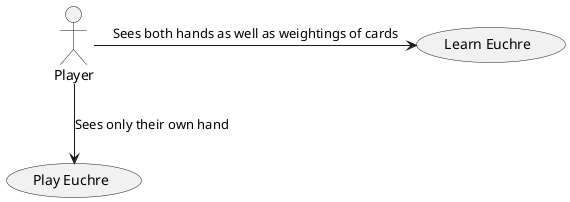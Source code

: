 @startuml useCase
Player --> (Play Euchre) : Sees only their own hand
Player -> (Learn Euchre) : Sees both hands as well as weightings of cards
@enduml